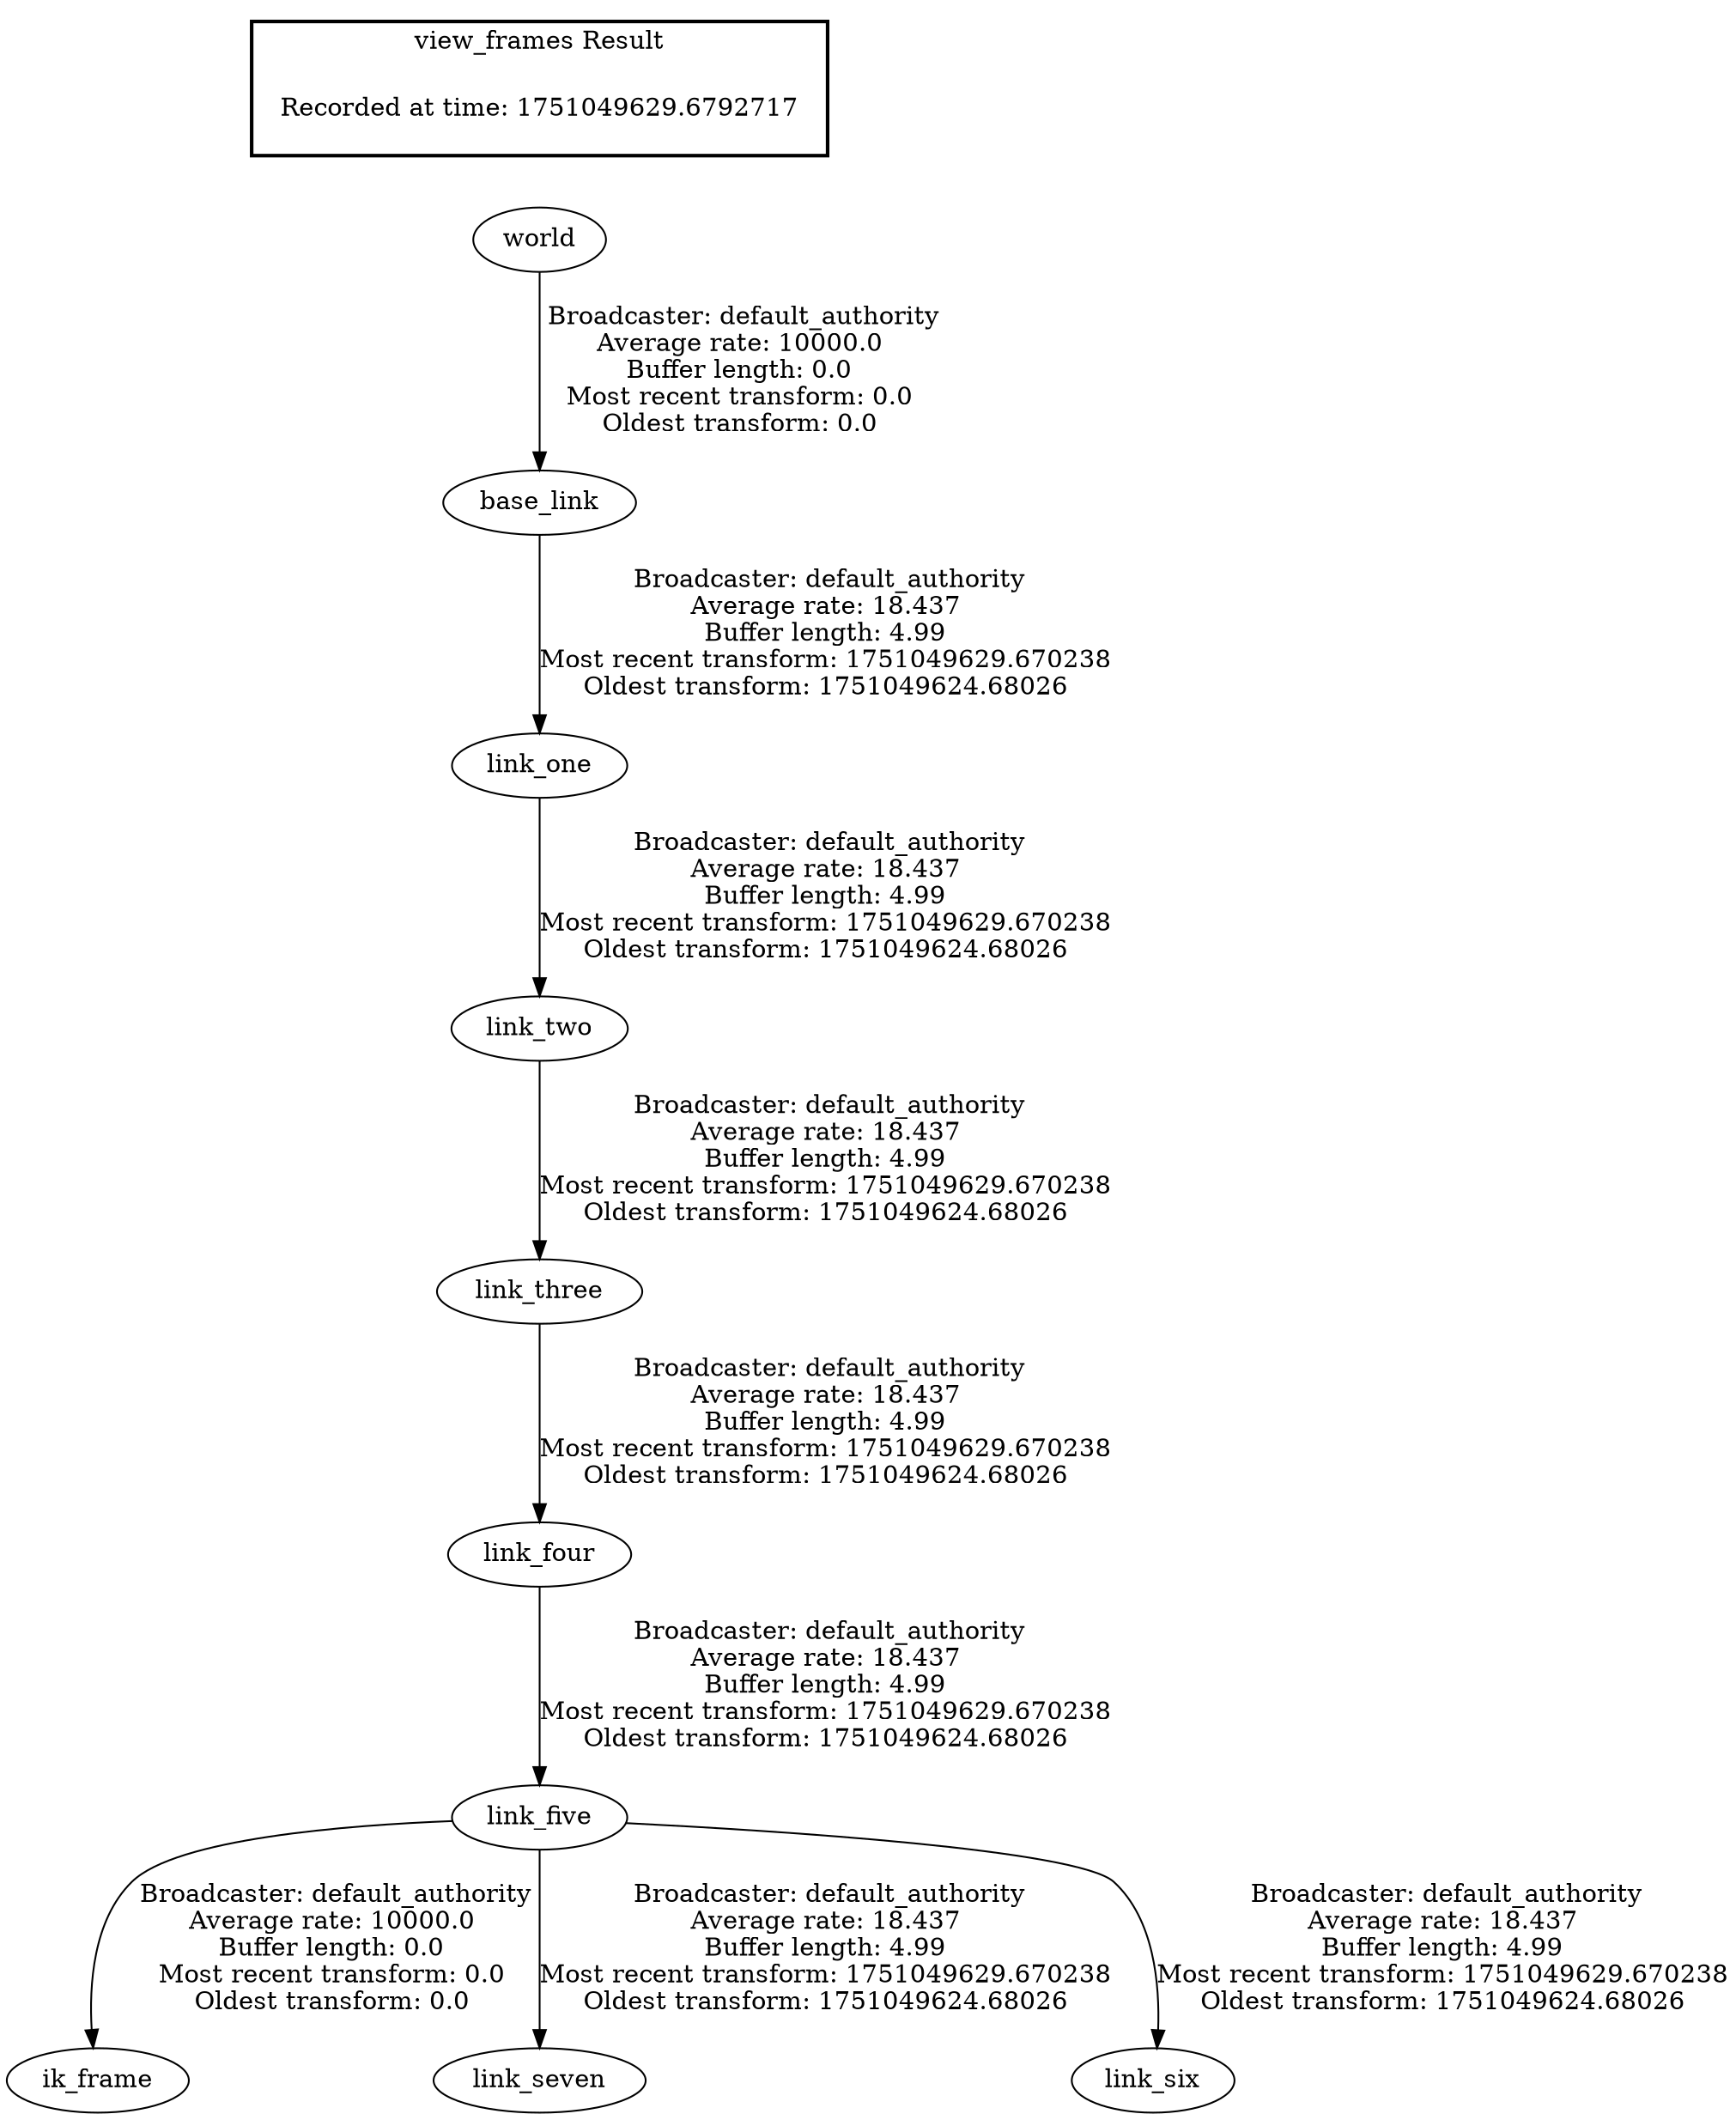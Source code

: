 digraph G {
"link_five" -> "ik_frame"[label=" Broadcaster: default_authority\nAverage rate: 10000.0\nBuffer length: 0.0\nMost recent transform: 0.0\nOldest transform: 0.0\n"];
"link_four" -> "link_five"[label=" Broadcaster: default_authority\nAverage rate: 18.437\nBuffer length: 4.99\nMost recent transform: 1751049629.670238\nOldest transform: 1751049624.68026\n"];
"world" -> "base_link"[label=" Broadcaster: default_authority\nAverage rate: 10000.0\nBuffer length: 0.0\nMost recent transform: 0.0\nOldest transform: 0.0\n"];
"link_three" -> "link_four"[label=" Broadcaster: default_authority\nAverage rate: 18.437\nBuffer length: 4.99\nMost recent transform: 1751049629.670238\nOldest transform: 1751049624.68026\n"];
"link_two" -> "link_three"[label=" Broadcaster: default_authority\nAverage rate: 18.437\nBuffer length: 4.99\nMost recent transform: 1751049629.670238\nOldest transform: 1751049624.68026\n"];
"base_link" -> "link_one"[label=" Broadcaster: default_authority\nAverage rate: 18.437\nBuffer length: 4.99\nMost recent transform: 1751049629.670238\nOldest transform: 1751049624.68026\n"];
"link_five" -> "link_seven"[label=" Broadcaster: default_authority\nAverage rate: 18.437\nBuffer length: 4.99\nMost recent transform: 1751049629.670238\nOldest transform: 1751049624.68026\n"];
"link_five" -> "link_six"[label=" Broadcaster: default_authority\nAverage rate: 18.437\nBuffer length: 4.99\nMost recent transform: 1751049629.670238\nOldest transform: 1751049624.68026\n"];
"link_one" -> "link_two"[label=" Broadcaster: default_authority\nAverage rate: 18.437\nBuffer length: 4.99\nMost recent transform: 1751049629.670238\nOldest transform: 1751049624.68026\n"];
edge [style=invis];
 subgraph cluster_legend { style=bold; color=black; label ="view_frames Result";
"Recorded at time: 1751049629.6792717"[ shape=plaintext ] ;
}->"world";
}